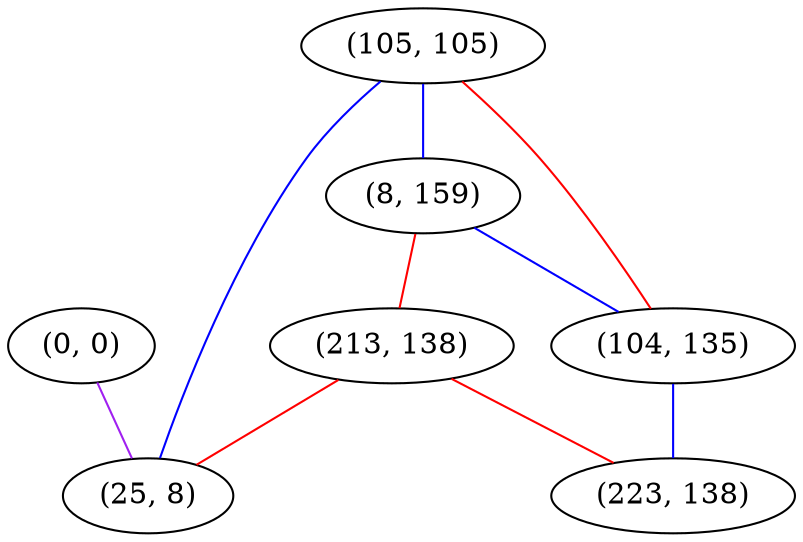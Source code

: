 graph "" {
"(0, 0)";
"(105, 105)";
"(8, 159)";
"(213, 138)";
"(104, 135)";
"(25, 8)";
"(223, 138)";
"(0, 0)" -- "(25, 8)"  [color=purple, key=0, weight=4];
"(105, 105)" -- "(25, 8)"  [color=blue, key=0, weight=3];
"(105, 105)" -- "(8, 159)"  [color=blue, key=0, weight=3];
"(105, 105)" -- "(104, 135)"  [color=red, key=0, weight=1];
"(8, 159)" -- "(213, 138)"  [color=red, key=0, weight=1];
"(8, 159)" -- "(104, 135)"  [color=blue, key=0, weight=3];
"(213, 138)" -- "(25, 8)"  [color=red, key=0, weight=1];
"(213, 138)" -- "(223, 138)"  [color=red, key=0, weight=1];
"(104, 135)" -- "(223, 138)"  [color=blue, key=0, weight=3];
}
